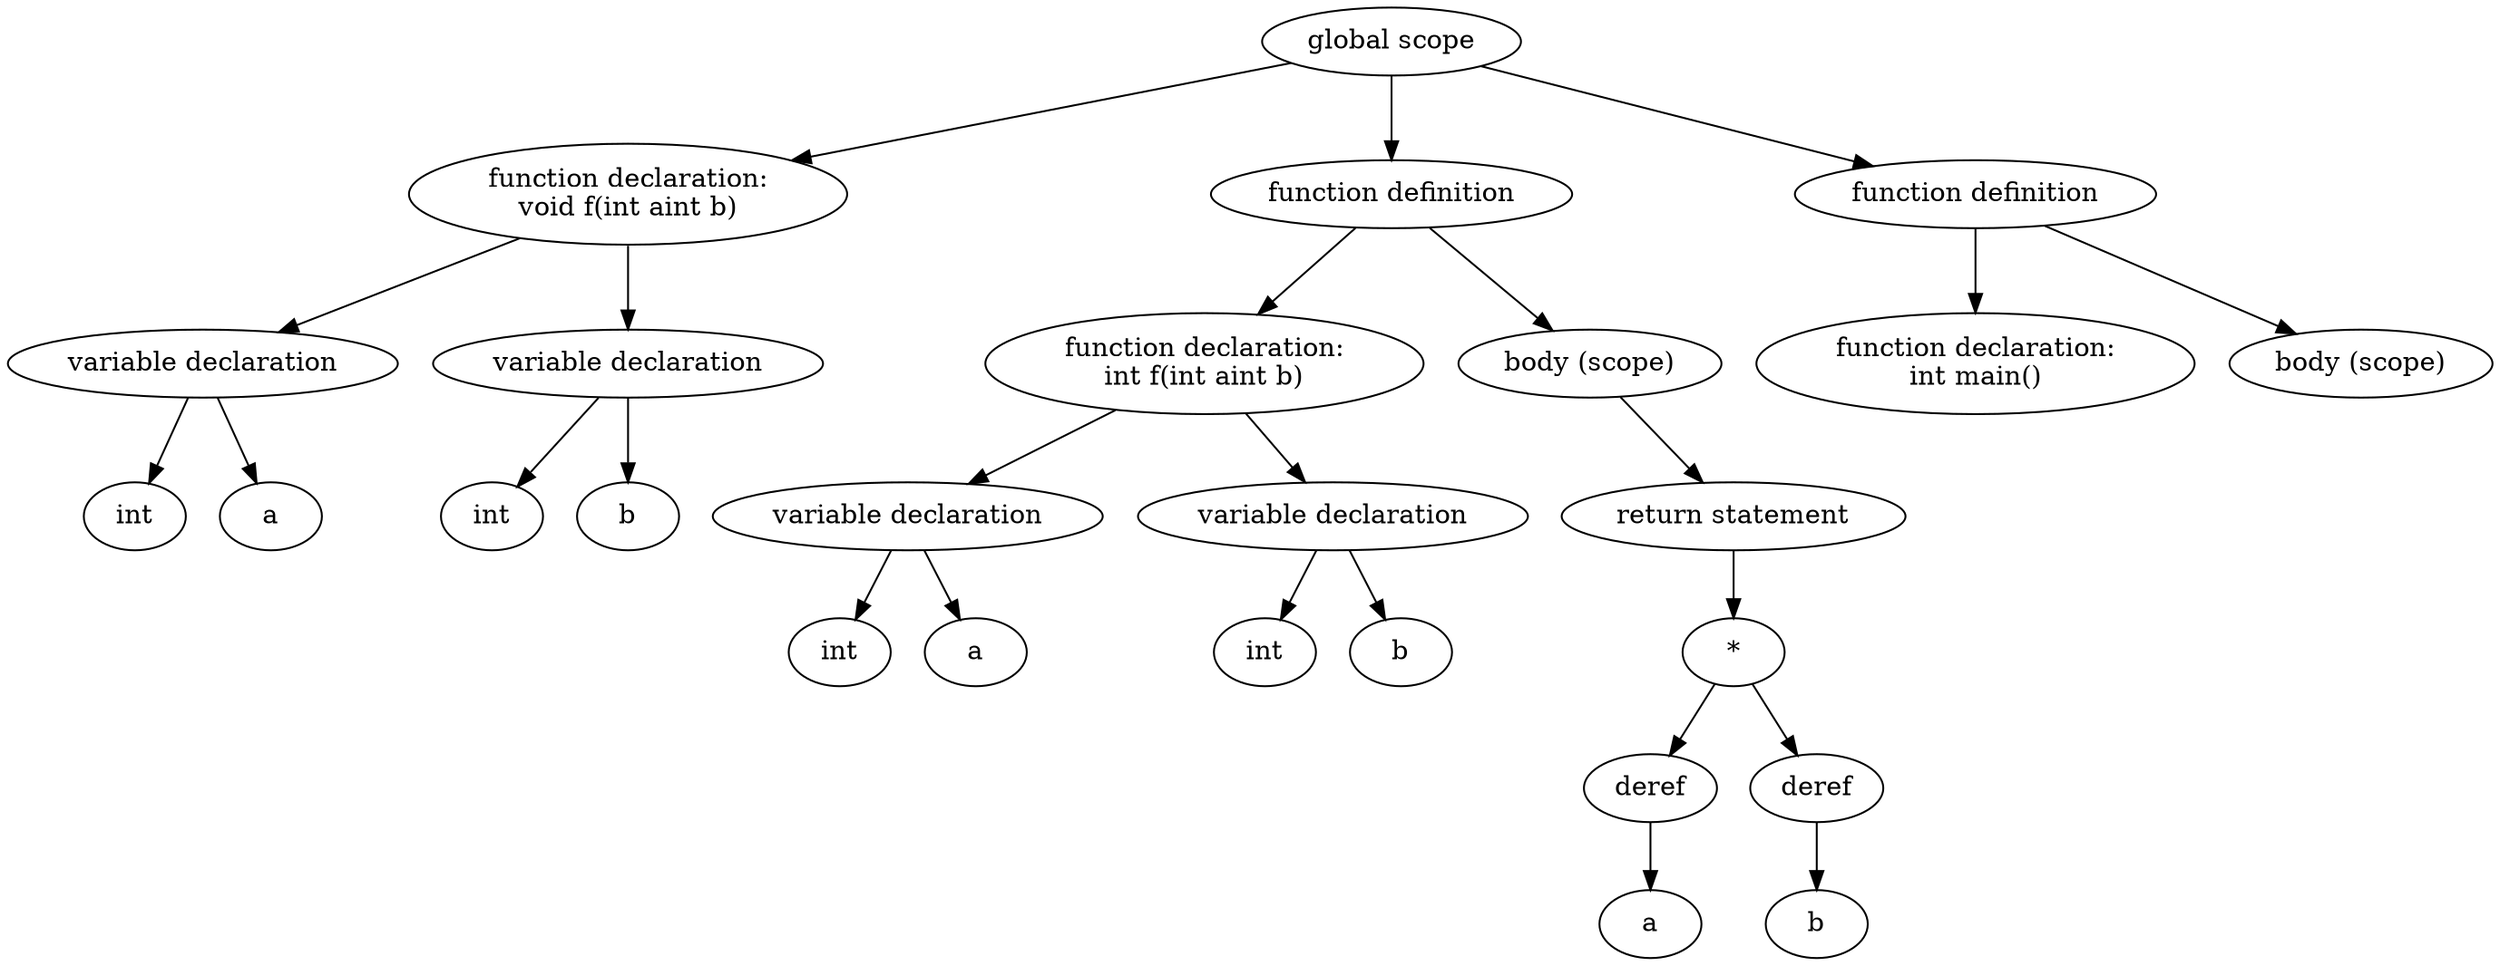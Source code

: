 digraph "Abstract Syntax Tree" {
	140480002505840 [label=int]
	140480002209488 -> 140480002505840
	140480002503584 [label=a]
	140480002209488 -> 140480002503584
	140480002209488 [label="variable declaration"]
	140480002504640 -> 140480002209488
	140480002209152 [label=int]
	140480002208912 -> 140480002209152
	140480002209392 [label=b]
	140480002208912 -> 140480002209392
	140480002208912 [label="variable declaration"]
	140480002504640 -> 140480002208912
	140480002504640 [label="function declaration:
void f(int aint b)"]
	140480002504496 -> 140480002504640
	140480002208624 [label=int]
	140480002209776 -> 140480002208624
	140480002209008 [label=a]
	140480002209776 -> 140480002209008
	140480002209776 [label="variable declaration"]
	140480002208384 -> 140480002209776
	140480002210208 [label=int]
	140480002210112 -> 140480002210208
	140480002208960 [label=b]
	140480002210112 -> 140480002208960
	140480002210112 [label="variable declaration"]
	140480002208384 -> 140480002210112
	140480002208384 [label="function declaration:
int f(int aint b)"]
	140480002210448 -> 140480002208384
	140480002209968 [label=a]
	140480002209920 -> 140480002209968
	140480002209920 [label=deref]
	140480002210688 -> 140480002209920
	140480002210640 [label=b]
	140480002210496 -> 140480002210640
	140480002210496 [label=deref]
	140480002210688 -> 140480002210496
	140480002210688 [label="*"]
	140480002210784 -> 140480002210688
	140480002210784 [label="return statement"]
	140480002208864 -> 140480002210784
	140480002208864 [label="body (scope)"]
	140480002210448 -> 140480002208864
	140480002210448 [label="function definition"]
	140480002504496 -> 140480002210448
	140480002211168 [label="function declaration:
int main()"]
	140480002211312 -> 140480002211168
	140480002211120 [label="body (scope)"]
	140480002211312 -> 140480002211120
	140480002211312 [label="function definition"]
	140480002504496 -> 140480002211312
	140480002504496 [label="global scope"]
}
